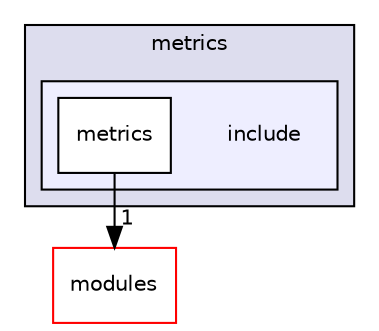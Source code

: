 digraph "include" {
  compound=true
  node [ fontsize="10", fontname="Helvetica"];
  edge [ labelfontsize="10", labelfontname="Helvetica"];
  subgraph clusterdir_b62540271717d156c07c3389c174d1ea {
    graph [ bgcolor="#ddddee", pencolor="black", label="metrics" fontname="Helvetica", fontsize="10", URL="dir_b62540271717d156c07c3389c174d1ea.html"]
  subgraph clusterdir_767a834bc52e384d2c750c8f408e20c1 {
    graph [ bgcolor="#eeeeff", pencolor="black", label="" URL="dir_767a834bc52e384d2c750c8f408e20c1.html"];
    dir_767a834bc52e384d2c750c8f408e20c1 [shape=plaintext label="include"];
    dir_4ea9b51048974eb7dde2b74deee183a9 [shape=box label="metrics" color="black" fillcolor="white" style="filled" URL="dir_4ea9b51048974eb7dde2b74deee183a9.html"];
  }
  }
  dir_ee3c23494b4011e6a628e4900ef262df [shape=box label="modules" fillcolor="white" style="filled" color="red" URL="dir_ee3c23494b4011e6a628e4900ef262df.html"];
  dir_4ea9b51048974eb7dde2b74deee183a9->dir_ee3c23494b4011e6a628e4900ef262df [headlabel="1", labeldistance=1.5 headhref="dir_000012_000074.html"];
}
